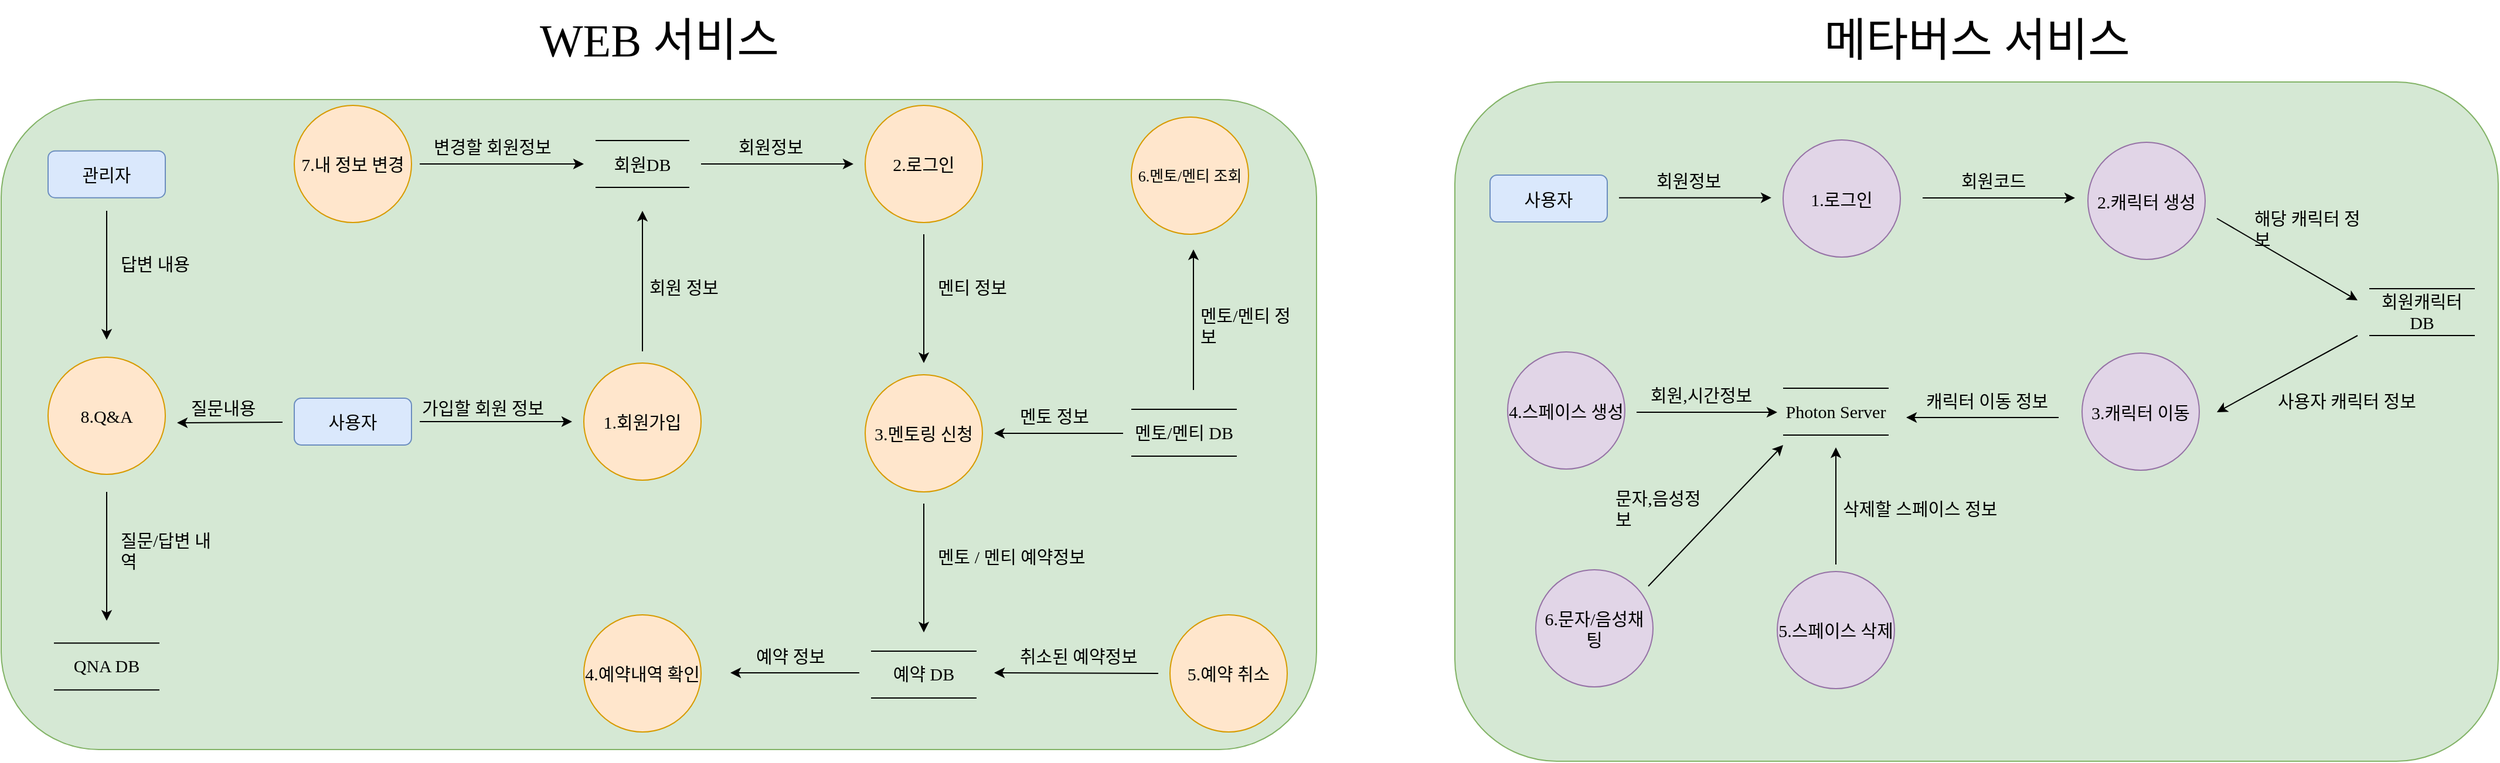 <mxfile version="17.1.3" type="device"><diagram id="-OunWYBne3AR_iL73mro" name="Page-1"><mxGraphModel dx="1778" dy="993" grid="1" gridSize="10" guides="1" tooltips="1" connect="1" arrows="1" fold="1" page="1" pageScale="1" pageWidth="1169" pageHeight="827" math="0" shadow="0"><root><mxCell id="0"/><mxCell id="1" parent="0"/><mxCell id="6_DLsamDY0g5jkmVOjVb-47" value="" style="rounded=1;whiteSpace=wrap;html=1;fontFamily=Jua;fontSource=https%3A%2F%2Ffonts.googleapis.com%2Fcss%3Ffamily%3DJua;fontSize=15;fillColor=#d5e8d4;strokeColor=#82b366;shadow=0;" parent="1" vertex="1"><mxGeometry x="30" y="125" width="1122" height="555" as="geometry"/></mxCell><mxCell id="6_DLsamDY0g5jkmVOjVb-2" value="&lt;font style=&quot;font-size: 15px&quot;&gt;1.회원가입&lt;/font&gt;" style="ellipse;whiteSpace=wrap;html=1;aspect=fixed;fillColor=#ffe6cc;strokeColor=#d79b00;fontFamily=Jua;fontSource=https%3A%2F%2Ffonts.googleapis.com%2Fcss%3Ffamily%3DJua;" parent="1" vertex="1"><mxGeometry x="527" y="350" width="100" height="100" as="geometry"/></mxCell><mxCell id="6_DLsamDY0g5jkmVOjVb-3" value="사용자" style="rounded=1;whiteSpace=wrap;html=1;fillColor=#dae8fc;strokeColor=#6c8ebf;fontSize=15;fontStyle=0;fontFamily=Jua;fontSource=https%3A%2F%2Ffonts.googleapis.com%2Fcss%3Ffamily%3DJua;" parent="1" vertex="1"><mxGeometry x="280" y="380" width="100" height="40" as="geometry"/></mxCell><mxCell id="6_DLsamDY0g5jkmVOjVb-4" value="&lt;font style=&quot;font-size: 15px&quot;&gt;2.로그인&lt;/font&gt;" style="ellipse;whiteSpace=wrap;html=1;aspect=fixed;fillColor=#ffe6cc;strokeColor=#d79b00;fontFamily=Jua;fontSource=https%3A%2F%2Ffonts.googleapis.com%2Fcss%3Ffamily%3DJua;" parent="1" vertex="1"><mxGeometry x="767" y="130" width="100" height="100" as="geometry"/></mxCell><mxCell id="6_DLsamDY0g5jkmVOjVb-5" value="" style="endArrow=none;html=1;rounded=0;fontFamily=Jua;fontSource=https%3A%2F%2Ffonts.googleapis.com%2Fcss%3Ffamily%3DJua;fontSize=15;fontStyle=0" parent="1" edge="1"><mxGeometry width="50" height="50" relative="1" as="geometry"><mxPoint x="537" y="160" as="sourcePoint"/><mxPoint x="617" y="160" as="targetPoint"/></mxGeometry></mxCell><mxCell id="6_DLsamDY0g5jkmVOjVb-6" value="" style="endArrow=none;html=1;rounded=0;fontFamily=Jua;fontSource=https%3A%2F%2Ffonts.googleapis.com%2Fcss%3Ffamily%3DJua;fontSize=15;fontStyle=0" parent="1" edge="1"><mxGeometry width="50" height="50" relative="1" as="geometry"><mxPoint x="537" y="200" as="sourcePoint"/><mxPoint x="617" y="200" as="targetPoint"/></mxGeometry></mxCell><mxCell id="6_DLsamDY0g5jkmVOjVb-8" value="회원DB" style="text;html=1;strokeColor=none;fillColor=none;align=center;verticalAlign=middle;whiteSpace=wrap;rounded=0;fontFamily=Jua;fontSource=https%3A%2F%2Ffonts.googleapis.com%2Fcss%3Ffamily%3DJua;fontSize=15;fontStyle=0" parent="1" vertex="1"><mxGeometry x="537" y="160" width="80" height="40" as="geometry"/></mxCell><mxCell id="6_DLsamDY0g5jkmVOjVb-9" value="" style="endArrow=classic;html=1;rounded=0;fontFamily=Jua;fontSource=https%3A%2F%2Ffonts.googleapis.com%2Fcss%3Ffamily%3DJua;fontSize=15;" parent="1" edge="1"><mxGeometry width="50" height="50" relative="1" as="geometry"><mxPoint x="577" y="340" as="sourcePoint"/><mxPoint x="577" y="220" as="targetPoint"/></mxGeometry></mxCell><mxCell id="6_DLsamDY0g5jkmVOjVb-10" value="회원 정보" style="text;html=1;strokeColor=none;fillColor=none;align=left;verticalAlign=middle;whiteSpace=wrap;rounded=0;fontFamily=Jua;fontSource=https%3A%2F%2Ffonts.googleapis.com%2Fcss%3Ffamily%3DJua;fontSize=15;fontStyle=0" parent="1" vertex="1"><mxGeometry x="581" y="270" width="90" height="30" as="geometry"/></mxCell><mxCell id="6_DLsamDY0g5jkmVOjVb-11" value="" style="endArrow=classic;html=1;rounded=0;fontFamily=Jua;fontSource=https%3A%2F%2Ffonts.googleapis.com%2Fcss%3Ffamily%3DJua;fontSize=15;" parent="1" edge="1"><mxGeometry width="50" height="50" relative="1" as="geometry"><mxPoint x="387" y="400" as="sourcePoint"/><mxPoint x="517" y="400" as="targetPoint"/></mxGeometry></mxCell><mxCell id="6_DLsamDY0g5jkmVOjVb-12" value="가입할 회원 정보" style="text;html=1;strokeColor=none;fillColor=none;align=left;verticalAlign=middle;whiteSpace=wrap;rounded=0;fontFamily=Jua;fontSource=https%3A%2F%2Ffonts.googleapis.com%2Fcss%3Ffamily%3DJua;fontSize=15;fontStyle=0" parent="1" vertex="1"><mxGeometry x="387" y="373" width="120" height="30" as="geometry"/></mxCell><mxCell id="6_DLsamDY0g5jkmVOjVb-13" value="" style="endArrow=classic;html=1;rounded=0;fontFamily=Jua;fontSource=https%3A%2F%2Ffonts.googleapis.com%2Fcss%3Ffamily%3DJua;fontSize=15;" parent="1" edge="1"><mxGeometry width="50" height="50" relative="1" as="geometry"><mxPoint x="627" y="180" as="sourcePoint"/><mxPoint x="757" y="180" as="targetPoint"/></mxGeometry></mxCell><mxCell id="6_DLsamDY0g5jkmVOjVb-14" value="회원정보" style="text;html=1;strokeColor=none;fillColor=none;align=left;verticalAlign=middle;whiteSpace=wrap;rounded=0;fontFamily=Jua;fontSource=https%3A%2F%2Ffonts.googleapis.com%2Fcss%3Ffamily%3DJua;fontSize=15;fontStyle=0" parent="1" vertex="1"><mxGeometry x="657" y="150" width="90" height="30" as="geometry"/></mxCell><mxCell id="6_DLsamDY0g5jkmVOjVb-15" value="&lt;span style=&quot;font-size: 15px&quot;&gt;3.멘토링 신청&lt;/span&gt;" style="ellipse;whiteSpace=wrap;html=1;aspect=fixed;fillColor=#ffe6cc;strokeColor=#d79b00;fontFamily=Jua;fontSource=https%3A%2F%2Ffonts.googleapis.com%2Fcss%3Ffamily%3DJua;" parent="1" vertex="1"><mxGeometry x="767" y="360" width="100" height="100" as="geometry"/></mxCell><mxCell id="6_DLsamDY0g5jkmVOjVb-16" value="" style="endArrow=none;html=1;rounded=0;fontFamily=Jua;fontSource=https%3A%2F%2Ffonts.googleapis.com%2Fcss%3Ffamily%3DJua;fontSize=15;fontStyle=0" parent="1" edge="1"><mxGeometry width="50" height="50" relative="1" as="geometry"><mxPoint x="994" y="389.5" as="sourcePoint"/><mxPoint x="1084" y="389.5" as="targetPoint"/></mxGeometry></mxCell><mxCell id="6_DLsamDY0g5jkmVOjVb-17" value="" style="endArrow=none;html=1;rounded=0;fontFamily=Jua;fontSource=https%3A%2F%2Ffonts.googleapis.com%2Fcss%3Ffamily%3DJua;fontSize=15;fontStyle=0" parent="1" edge="1"><mxGeometry width="50" height="50" relative="1" as="geometry"><mxPoint x="994" y="429.5" as="sourcePoint"/><mxPoint x="1084" y="429.5" as="targetPoint"/></mxGeometry></mxCell><mxCell id="6_DLsamDY0g5jkmVOjVb-18" value="멘토/멘티 DB" style="text;html=1;strokeColor=none;fillColor=none;align=center;verticalAlign=middle;whiteSpace=wrap;rounded=0;fontFamily=Jua;fontSource=https%3A%2F%2Ffonts.googleapis.com%2Fcss%3Ffamily%3DJua;fontSize=15;fontStyle=0" parent="1" vertex="1"><mxGeometry x="994" y="393.5" width="90" height="30" as="geometry"/></mxCell><mxCell id="6_DLsamDY0g5jkmVOjVb-19" value="" style="endArrow=classic;html=1;rounded=0;fontFamily=Jua;fontSource=https%3A%2F%2Ffonts.googleapis.com%2Fcss%3Ffamily%3DJua;fontSize=15;" parent="1" edge="1"><mxGeometry width="50" height="50" relative="1" as="geometry"><mxPoint x="817" y="240" as="sourcePoint"/><mxPoint x="817" y="350" as="targetPoint"/></mxGeometry></mxCell><mxCell id="6_DLsamDY0g5jkmVOjVb-22" value="&lt;span style=&quot;font-size: 15px&quot;&gt;4.예약내역 확인&lt;/span&gt;" style="ellipse;whiteSpace=wrap;html=1;aspect=fixed;fillColor=#ffe6cc;strokeColor=#d79b00;fontFamily=Jua;fontSource=https%3A%2F%2Ffonts.googleapis.com%2Fcss%3Ffamily%3DJua;" parent="1" vertex="1"><mxGeometry x="527" y="565" width="100" height="100" as="geometry"/></mxCell><mxCell id="6_DLsamDY0g5jkmVOjVb-23" value="" style="endArrow=none;html=1;rounded=0;fontFamily=Jua;fontSource=https%3A%2F%2Ffonts.googleapis.com%2Fcss%3Ffamily%3DJua;fontSize=15;fontStyle=0" parent="1" edge="1"><mxGeometry width="50" height="50" relative="1" as="geometry"><mxPoint x="772" y="596" as="sourcePoint"/><mxPoint x="862" y="596" as="targetPoint"/></mxGeometry></mxCell><mxCell id="6_DLsamDY0g5jkmVOjVb-24" value="" style="endArrow=none;html=1;rounded=0;fontFamily=Jua;fontSource=https%3A%2F%2Ffonts.googleapis.com%2Fcss%3Ffamily%3DJua;fontSize=15;fontStyle=0" parent="1" edge="1"><mxGeometry width="50" height="50" relative="1" as="geometry"><mxPoint x="772" y="636" as="sourcePoint"/><mxPoint x="862" y="636" as="targetPoint"/></mxGeometry></mxCell><mxCell id="6_DLsamDY0g5jkmVOjVb-25" value="예약 DB" style="text;html=1;strokeColor=none;fillColor=none;align=center;verticalAlign=middle;whiteSpace=wrap;rounded=0;fontFamily=Jua;fontSource=https%3A%2F%2Ffonts.googleapis.com%2Fcss%3Ffamily%3DJua;fontSize=15;fontStyle=0" parent="1" vertex="1"><mxGeometry x="772" y="600" width="90" height="30" as="geometry"/></mxCell><mxCell id="6_DLsamDY0g5jkmVOjVb-26" value="" style="endArrow=classic;html=1;rounded=0;fontFamily=Jua;fontSource=https%3A%2F%2Ffonts.googleapis.com%2Fcss%3Ffamily%3DJua;fontSize=15;" parent="1" edge="1"><mxGeometry width="50" height="50" relative="1" as="geometry"><mxPoint x="762" y="614.5" as="sourcePoint"/><mxPoint x="652" y="614.5" as="targetPoint"/></mxGeometry></mxCell><mxCell id="6_DLsamDY0g5jkmVOjVb-27" value="예약 정보" style="text;html=1;strokeColor=none;fillColor=none;align=left;verticalAlign=middle;whiteSpace=wrap;rounded=0;fontFamily=Jua;fontSource=https%3A%2F%2Ffonts.googleapis.com%2Fcss%3Ffamily%3DJua;fontSize=15;fontStyle=0" parent="1" vertex="1"><mxGeometry x="672" y="584.5" width="90" height="30" as="geometry"/></mxCell><mxCell id="6_DLsamDY0g5jkmVOjVb-29" value="멘티 정보" style="text;html=1;strokeColor=none;fillColor=none;align=left;verticalAlign=middle;whiteSpace=wrap;rounded=0;fontFamily=Jua;fontSource=https%3A%2F%2Ffonts.googleapis.com%2Fcss%3Ffamily%3DJua;fontSize=15;fontStyle=0" parent="1" vertex="1"><mxGeometry x="827" y="270" width="90" height="30" as="geometry"/></mxCell><mxCell id="6_DLsamDY0g5jkmVOjVb-31" value="" style="endArrow=classic;html=1;rounded=0;fontFamily=Jua;fontSource=https%3A%2F%2Ffonts.googleapis.com%2Fcss%3Ffamily%3DJua;fontSize=15;" parent="1" edge="1"><mxGeometry width="50" height="50" relative="1" as="geometry"><mxPoint x="987" y="410" as="sourcePoint"/><mxPoint x="877" y="410" as="targetPoint"/></mxGeometry></mxCell><mxCell id="6_DLsamDY0g5jkmVOjVb-32" value="멘토 정보" style="text;html=1;strokeColor=none;fillColor=none;align=left;verticalAlign=middle;whiteSpace=wrap;rounded=0;fontFamily=Jua;fontSource=https%3A%2F%2Ffonts.googleapis.com%2Fcss%3Ffamily%3DJua;fontSize=15;fontStyle=0" parent="1" vertex="1"><mxGeometry x="897" y="380" width="90" height="30" as="geometry"/></mxCell><mxCell id="6_DLsamDY0g5jkmVOjVb-33" value="" style="endArrow=classic;html=1;rounded=0;fontFamily=Jua;fontSource=https%3A%2F%2Ffonts.googleapis.com%2Fcss%3Ffamily%3DJua;fontSize=15;" parent="1" edge="1"><mxGeometry width="50" height="50" relative="1" as="geometry"><mxPoint x="817" y="470" as="sourcePoint"/><mxPoint x="817" y="580" as="targetPoint"/></mxGeometry></mxCell><mxCell id="6_DLsamDY0g5jkmVOjVb-34" value="멘토 / 멘티 예약정보" style="text;html=1;strokeColor=none;fillColor=none;align=left;verticalAlign=middle;whiteSpace=wrap;rounded=0;fontFamily=Jua;fontSource=https%3A%2F%2Ffonts.googleapis.com%2Fcss%3Ffamily%3DJua;fontSize=15;fontStyle=0" parent="1" vertex="1"><mxGeometry x="827" y="500" width="140" height="30" as="geometry"/></mxCell><mxCell id="6_DLsamDY0g5jkmVOjVb-37" value="&lt;span style=&quot;font-size: 15px&quot;&gt;5.예약 취소&lt;br&gt;&lt;/span&gt;" style="ellipse;whiteSpace=wrap;html=1;aspect=fixed;fillColor=#ffe6cc;strokeColor=#d79b00;fontFamily=Jua;fontSource=https%3A%2F%2Ffonts.googleapis.com%2Fcss%3Ffamily%3DJua;" parent="1" vertex="1"><mxGeometry x="1027" y="565" width="100" height="100" as="geometry"/></mxCell><mxCell id="6_DLsamDY0g5jkmVOjVb-38" value="" style="endArrow=classic;html=1;rounded=0;fontFamily=Jua;fontSource=https%3A%2F%2Ffonts.googleapis.com%2Fcss%3Ffamily%3DJua;fontSize=15;" parent="1" edge="1"><mxGeometry width="50" height="50" relative="1" as="geometry"><mxPoint x="1017" y="615" as="sourcePoint"/><mxPoint x="877" y="614.5" as="targetPoint"/></mxGeometry></mxCell><mxCell id="6_DLsamDY0g5jkmVOjVb-39" value="취소된 예약정보" style="text;html=1;strokeColor=none;fillColor=none;align=left;verticalAlign=middle;whiteSpace=wrap;rounded=0;fontFamily=Jua;fontSource=https%3A%2F%2Ffonts.googleapis.com%2Fcss%3Ffamily%3DJua;fontSize=15;fontStyle=0" parent="1" vertex="1"><mxGeometry x="897" y="584.5" width="110" height="30" as="geometry"/></mxCell><mxCell id="6_DLsamDY0g5jkmVOjVb-40" value="&lt;span style=&quot;font-size: 13px;&quot;&gt;6.멘토/멘티 조회&lt;br style=&quot;font-size: 13px;&quot;&gt;&lt;/span&gt;" style="ellipse;whiteSpace=wrap;html=1;aspect=fixed;fillColor=#ffe6cc;strokeColor=#d79b00;fontFamily=Jua;fontSource=https%3A%2F%2Ffonts.googleapis.com%2Fcss%3Ffamily%3DJua;fontSize=13;" parent="1" vertex="1"><mxGeometry x="994" y="140" width="100" height="100" as="geometry"/></mxCell><mxCell id="6_DLsamDY0g5jkmVOjVb-41" value="" style="endArrow=classic;html=1;rounded=0;fontFamily=Jua;fontSource=https%3A%2F%2Ffonts.googleapis.com%2Fcss%3Ffamily%3DJua;fontSize=15;" parent="1" edge="1"><mxGeometry width="50" height="50" relative="1" as="geometry"><mxPoint x="1047" y="373" as="sourcePoint"/><mxPoint x="1047" y="253" as="targetPoint"/></mxGeometry></mxCell><mxCell id="6_DLsamDY0g5jkmVOjVb-42" value="멘토/멘티 정보" style="text;html=1;strokeColor=none;fillColor=none;align=left;verticalAlign=middle;whiteSpace=wrap;rounded=0;fontFamily=Jua;fontSource=https%3A%2F%2Ffonts.googleapis.com%2Fcss%3Ffamily%3DJua;fontSize=15;fontStyle=0" parent="1" vertex="1"><mxGeometry x="1051" y="303" width="90" height="30" as="geometry"/></mxCell><mxCell id="6_DLsamDY0g5jkmVOjVb-43" value="&lt;span style=&quot;font-size: 15px&quot;&gt;7.내 정보 변경&lt;br&gt;&lt;/span&gt;" style="ellipse;whiteSpace=wrap;html=1;aspect=fixed;fillColor=#ffe6cc;strokeColor=#d79b00;fontFamily=Jua;fontSource=https%3A%2F%2Ffonts.googleapis.com%2Fcss%3Ffamily%3DJua;" parent="1" vertex="1"><mxGeometry x="280" y="130" width="100" height="100" as="geometry"/></mxCell><mxCell id="6_DLsamDY0g5jkmVOjVb-44" value="" style="endArrow=classic;html=1;rounded=0;fontFamily=Jua;fontSource=https%3A%2F%2Ffonts.googleapis.com%2Fcss%3Ffamily%3DJua;fontSize=15;" parent="1" edge="1"><mxGeometry width="50" height="50" relative="1" as="geometry"><mxPoint x="387" y="180" as="sourcePoint"/><mxPoint x="527" y="180" as="targetPoint"/></mxGeometry></mxCell><mxCell id="6_DLsamDY0g5jkmVOjVb-45" value="변경할 회원정보" style="text;html=1;strokeColor=none;fillColor=none;align=left;verticalAlign=middle;whiteSpace=wrap;rounded=0;fontFamily=Jua;fontSource=https%3A%2F%2Ffonts.googleapis.com%2Fcss%3Ffamily%3DJua;fontSize=15;fontStyle=0" parent="1" vertex="1"><mxGeometry x="397" y="150" width="110" height="30" as="geometry"/></mxCell><mxCell id="6_DLsamDY0g5jkmVOjVb-48" value="WEB 서비스" style="text;html=1;strokeColor=none;fillColor=none;align=center;verticalAlign=middle;whiteSpace=wrap;rounded=0;shadow=0;fontFamily=Jua;fontSource=https%3A%2F%2Ffonts.googleapis.com%2Fcss%3Ffamily%3DJua;fontSize=39;" parent="1" vertex="1"><mxGeometry x="451.5" y="40" width="279" height="70" as="geometry"/></mxCell><mxCell id="6_DLsamDY0g5jkmVOjVb-49" value="" style="rounded=1;whiteSpace=wrap;html=1;fontFamily=Jua;fontSource=https%3A%2F%2Ffonts.googleapis.com%2Fcss%3Ffamily%3DJua;fontSize=15;fillColor=#d5e8d4;strokeColor=#82b366;shadow=0;" parent="1" vertex="1"><mxGeometry x="1270" y="110" width="890" height="580" as="geometry"/></mxCell><mxCell id="6_DLsamDY0g5jkmVOjVb-50" value="메타버스 서비스" style="text;html=1;strokeColor=none;fillColor=none;align=center;verticalAlign=middle;whiteSpace=wrap;rounded=0;shadow=0;fontFamily=Jua;fontSource=https%3A%2F%2Ffonts.googleapis.com%2Fcss%3Ffamily%3DJua;fontSize=39;" parent="1" vertex="1"><mxGeometry x="1575.5" y="40" width="279" height="70" as="geometry"/></mxCell><mxCell id="6_DLsamDY0g5jkmVOjVb-51" value="사용자" style="rounded=1;whiteSpace=wrap;html=1;fillColor=#dae8fc;strokeColor=#6c8ebf;fontSize=15;fontStyle=0;fontFamily=Jua;fontSource=https%3A%2F%2Ffonts.googleapis.com%2Fcss%3Ffamily%3DJua;" parent="1" vertex="1"><mxGeometry x="1300" y="189.5" width="100" height="40" as="geometry"/></mxCell><mxCell id="6_DLsamDY0g5jkmVOjVb-52" value="&lt;font style=&quot;font-size: 15px&quot;&gt;1.로그인&lt;/font&gt;" style="ellipse;whiteSpace=wrap;html=1;aspect=fixed;fillColor=#e1d5e7;strokeColor=#9673a6;fontFamily=Jua;fontSource=https%3A%2F%2Ffonts.googleapis.com%2Fcss%3Ffamily%3DJua;" parent="1" vertex="1"><mxGeometry x="1550" y="159.5" width="100" height="100" as="geometry"/></mxCell><mxCell id="6_DLsamDY0g5jkmVOjVb-53" value="" style="endArrow=classic;html=1;rounded=0;fontFamily=Jua;fontSource=https%3A%2F%2Ffonts.googleapis.com%2Fcss%3Ffamily%3DJua;fontSize=15;" parent="1" edge="1"><mxGeometry width="50" height="50" relative="1" as="geometry"><mxPoint x="1410" y="208.82" as="sourcePoint"/><mxPoint x="1540" y="208.82" as="targetPoint"/></mxGeometry></mxCell><mxCell id="6_DLsamDY0g5jkmVOjVb-54" value="회원정보" style="text;html=1;strokeColor=none;fillColor=none;align=left;verticalAlign=middle;whiteSpace=wrap;rounded=0;fontFamily=Jua;fontSource=https%3A%2F%2Ffonts.googleapis.com%2Fcss%3Ffamily%3DJua;fontSize=15;fontStyle=0" parent="1" vertex="1"><mxGeometry x="1440" y="178.82" width="90" height="30" as="geometry"/></mxCell><mxCell id="6_DLsamDY0g5jkmVOjVb-55" value="&lt;font style=&quot;font-size: 15px&quot;&gt;2.캐릭터 생성&lt;/font&gt;" style="ellipse;whiteSpace=wrap;html=1;aspect=fixed;fillColor=#e1d5e7;strokeColor=#9673a6;fontFamily=Jua;fontSource=https%3A%2F%2Ffonts.googleapis.com%2Fcss%3Ffamily%3DJua;" parent="1" vertex="1"><mxGeometry x="1810" y="161.5" width="100" height="100" as="geometry"/></mxCell><mxCell id="6_DLsamDY0g5jkmVOjVb-56" value="" style="endArrow=classic;html=1;rounded=0;fontFamily=Jua;fontSource=https%3A%2F%2Ffonts.googleapis.com%2Fcss%3Ffamily%3DJua;fontSize=15;" parent="1" edge="1"><mxGeometry width="50" height="50" relative="1" as="geometry"><mxPoint x="1669" y="209.0" as="sourcePoint"/><mxPoint x="1799" y="209.0" as="targetPoint"/></mxGeometry></mxCell><mxCell id="6_DLsamDY0g5jkmVOjVb-57" value="회원코드" style="text;html=1;strokeColor=none;fillColor=none;align=left;verticalAlign=middle;whiteSpace=wrap;rounded=0;fontFamily=Jua;fontSource=https%3A%2F%2Ffonts.googleapis.com%2Fcss%3Ffamily%3DJua;fontSize=15;fontStyle=0" parent="1" vertex="1"><mxGeometry x="1700" y="179" width="90" height="30" as="geometry"/></mxCell><mxCell id="6_DLsamDY0g5jkmVOjVb-58" value="" style="endArrow=none;html=1;rounded=0;fontFamily=Jua;fontSource=https%3A%2F%2Ffonts.googleapis.com%2Fcss%3Ffamily%3DJua;fontSize=15;fontStyle=0" parent="1" edge="1"><mxGeometry width="50" height="50" relative="1" as="geometry"><mxPoint x="2050" y="286.5" as="sourcePoint"/><mxPoint x="2140" y="286.5" as="targetPoint"/></mxGeometry></mxCell><mxCell id="6_DLsamDY0g5jkmVOjVb-59" value="" style="endArrow=none;html=1;rounded=0;fontFamily=Jua;fontSource=https%3A%2F%2Ffonts.googleapis.com%2Fcss%3Ffamily%3DJua;fontSize=15;fontStyle=0" parent="1" edge="1"><mxGeometry width="50" height="50" relative="1" as="geometry"><mxPoint x="2050" y="326.5" as="sourcePoint"/><mxPoint x="2140" y="326.5" as="targetPoint"/></mxGeometry></mxCell><mxCell id="6_DLsamDY0g5jkmVOjVb-60" value="회원캐릭터 DB" style="text;html=1;strokeColor=none;fillColor=none;align=center;verticalAlign=middle;whiteSpace=wrap;rounded=0;fontFamily=Jua;fontSource=https%3A%2F%2Ffonts.googleapis.com%2Fcss%3Ffamily%3DJua;fontSize=15;fontStyle=0" parent="1" vertex="1"><mxGeometry x="2050" y="290.5" width="90" height="30" as="geometry"/></mxCell><mxCell id="6_DLsamDY0g5jkmVOjVb-61" value="" style="endArrow=classic;html=1;rounded=0;fontFamily=Jua;fontSource=https%3A%2F%2Ffonts.googleapis.com%2Fcss%3Ffamily%3DJua;fontSize=15;" parent="1" edge="1"><mxGeometry width="50" height="50" relative="1" as="geometry"><mxPoint x="1920" y="226.5" as="sourcePoint"/><mxPoint x="2040" y="296.5" as="targetPoint"/></mxGeometry></mxCell><mxCell id="6_DLsamDY0g5jkmVOjVb-62" value="해당 캐릭터 정보" style="text;html=1;strokeColor=none;fillColor=none;align=left;verticalAlign=middle;whiteSpace=wrap;rounded=0;fontFamily=Jua;fontSource=https%3A%2F%2Ffonts.googleapis.com%2Fcss%3Ffamily%3DJua;fontSize=15;fontStyle=0" parent="1" vertex="1"><mxGeometry x="1950" y="219.5" width="106" height="30" as="geometry"/></mxCell><mxCell id="6_DLsamDY0g5jkmVOjVb-63" value="&lt;font style=&quot;font-size: 15px&quot;&gt;3.캐릭터 이동&lt;/font&gt;" style="ellipse;whiteSpace=wrap;html=1;aspect=fixed;fillColor=#e1d5e7;strokeColor=#9673a6;fontFamily=Jua;fontSource=https%3A%2F%2Ffonts.googleapis.com%2Fcss%3Ffamily%3DJua;" parent="1" vertex="1"><mxGeometry x="1805" y="341.5" width="100" height="100" as="geometry"/></mxCell><mxCell id="6_DLsamDY0g5jkmVOjVb-64" value="" style="endArrow=none;html=1;rounded=0;fontFamily=Jua;fontSource=https%3A%2F%2Ffonts.googleapis.com%2Fcss%3Ffamily%3DJua;fontSize=15;fontStyle=0" parent="1" edge="1"><mxGeometry width="50" height="50" relative="1" as="geometry"><mxPoint x="1550" y="371.5" as="sourcePoint"/><mxPoint x="1640" y="371.5" as="targetPoint"/></mxGeometry></mxCell><mxCell id="6_DLsamDY0g5jkmVOjVb-65" value="" style="endArrow=none;html=1;rounded=0;fontFamily=Jua;fontSource=https%3A%2F%2Ffonts.googleapis.com%2Fcss%3Ffamily%3DJua;fontSize=15;fontStyle=0" parent="1" edge="1"><mxGeometry width="50" height="50" relative="1" as="geometry"><mxPoint x="1550" y="411.5" as="sourcePoint"/><mxPoint x="1640" y="411.5" as="targetPoint"/></mxGeometry></mxCell><mxCell id="6_DLsamDY0g5jkmVOjVb-66" value="Photon Server" style="text;html=1;strokeColor=none;fillColor=none;align=center;verticalAlign=middle;whiteSpace=wrap;rounded=0;fontFamily=Jua;fontSource=https%3A%2F%2Ffonts.googleapis.com%2Fcss%3Ffamily%3DJua;fontSize=15;fontStyle=0" parent="1" vertex="1"><mxGeometry x="1550" y="375.5" width="90" height="30" as="geometry"/></mxCell><mxCell id="6_DLsamDY0g5jkmVOjVb-67" value="" style="endArrow=classic;html=1;rounded=0;fontFamily=Jua;fontSource=https%3A%2F%2Ffonts.googleapis.com%2Fcss%3Ffamily%3DJua;fontSize=15;" parent="1" edge="1"><mxGeometry width="50" height="50" relative="1" as="geometry"><mxPoint x="1785" y="396.5" as="sourcePoint"/><mxPoint x="1655" y="396.5" as="targetPoint"/></mxGeometry></mxCell><mxCell id="6_DLsamDY0g5jkmVOjVb-68" value="캐릭터 이동 정보" style="text;html=1;strokeColor=none;fillColor=none;align=left;verticalAlign=middle;whiteSpace=wrap;rounded=0;fontFamily=Jua;fontSource=https%3A%2F%2Ffonts.googleapis.com%2Fcss%3Ffamily%3DJua;fontSize=15;fontStyle=0" parent="1" vertex="1"><mxGeometry x="1670" y="366.5" width="110" height="30" as="geometry"/></mxCell><mxCell id="6_DLsamDY0g5jkmVOjVb-70" value="&lt;font style=&quot;font-size: 15px&quot;&gt;4.스페이스 생성&lt;/font&gt;" style="ellipse;whiteSpace=wrap;html=1;aspect=fixed;fillColor=#e1d5e7;strokeColor=#9673a6;fontFamily=Jua;fontSource=https%3A%2F%2Ffonts.googleapis.com%2Fcss%3Ffamily%3DJua;" parent="1" vertex="1"><mxGeometry x="1315" y="340.5" width="100" height="100" as="geometry"/></mxCell><mxCell id="6_DLsamDY0g5jkmVOjVb-71" value="" style="endArrow=classic;html=1;rounded=0;fontFamily=Jua;fontSource=https%3A%2F%2Ffonts.googleapis.com%2Fcss%3Ffamily%3DJua;fontSize=13;" parent="1" edge="1"><mxGeometry width="50" height="50" relative="1" as="geometry"><mxPoint x="1425" y="392" as="sourcePoint"/><mxPoint x="1545" y="392" as="targetPoint"/></mxGeometry></mxCell><mxCell id="6_DLsamDY0g5jkmVOjVb-72" value="회원,시간정보" style="text;html=1;strokeColor=none;fillColor=none;align=left;verticalAlign=middle;whiteSpace=wrap;rounded=0;fontFamily=Jua;fontSource=https%3A%2F%2Ffonts.googleapis.com%2Fcss%3Ffamily%3DJua;fontSize=15;fontStyle=0" parent="1" vertex="1"><mxGeometry x="1435" y="362" width="90" height="30" as="geometry"/></mxCell><mxCell id="6_DLsamDY0g5jkmVOjVb-73" value="&lt;font style=&quot;font-size: 15px&quot;&gt;5.스페이스 삭제&lt;/font&gt;" style="ellipse;whiteSpace=wrap;html=1;aspect=fixed;fillColor=#e1d5e7;strokeColor=#9673a6;fontFamily=Jua;fontSource=https%3A%2F%2Ffonts.googleapis.com%2Fcss%3Ffamily%3DJua;" parent="1" vertex="1"><mxGeometry x="1545" y="528" width="100" height="100" as="geometry"/></mxCell><mxCell id="6_DLsamDY0g5jkmVOjVb-74" value="" style="endArrow=classic;html=1;rounded=0;fontFamily=Jua;fontSource=https%3A%2F%2Ffonts.googleapis.com%2Fcss%3Ffamily%3DJua;fontSize=15;" parent="1" edge="1"><mxGeometry width="50" height="50" relative="1" as="geometry"><mxPoint x="1595" y="522" as="sourcePoint"/><mxPoint x="1595" y="422" as="targetPoint"/></mxGeometry></mxCell><mxCell id="6_DLsamDY0g5jkmVOjVb-75" value="삭제할 스페이스 정보" style="text;html=1;strokeColor=none;fillColor=none;align=left;verticalAlign=middle;whiteSpace=wrap;rounded=0;fontFamily=Jua;fontSource=https%3A%2F%2Ffonts.googleapis.com%2Fcss%3Ffamily%3DJua;fontSize=15;fontStyle=0" parent="1" vertex="1"><mxGeometry x="1599" y="459" width="136" height="30" as="geometry"/></mxCell><mxCell id="6_DLsamDY0g5jkmVOjVb-77" value="&lt;font style=&quot;font-size: 15px&quot;&gt;6.문자/음성채팅&lt;/font&gt;" style="ellipse;whiteSpace=wrap;html=1;aspect=fixed;fillColor=#e1d5e7;strokeColor=#9673a6;fontFamily=Jua;fontSource=https%3A%2F%2Ffonts.googleapis.com%2Fcss%3Ffamily%3DJua;" parent="1" vertex="1"><mxGeometry x="1339" y="526.5" width="100" height="100" as="geometry"/></mxCell><mxCell id="6_DLsamDY0g5jkmVOjVb-78" value="" style="endArrow=classic;html=1;rounded=0;fontFamily=Jua;fontSource=https%3A%2F%2Ffonts.googleapis.com%2Fcss%3Ffamily%3DJua;fontSize=13;" parent="1" edge="1"><mxGeometry width="50" height="50" relative="1" as="geometry"><mxPoint x="1435" y="540.5" as="sourcePoint"/><mxPoint x="1550" y="420" as="targetPoint"/></mxGeometry></mxCell><mxCell id="6_DLsamDY0g5jkmVOjVb-79" value="문자,음성정보" style="text;html=1;strokeColor=none;fillColor=none;align=left;verticalAlign=middle;whiteSpace=wrap;rounded=0;fontFamily=Jua;fontSource=https%3A%2F%2Ffonts.googleapis.com%2Fcss%3Ffamily%3DJua;fontSize=15;fontStyle=0" parent="1" vertex="1"><mxGeometry x="1405" y="459" width="80" height="30" as="geometry"/></mxCell><mxCell id="6_DLsamDY0g5jkmVOjVb-80" value="" style="endArrow=classic;html=1;rounded=0;fontFamily=Jua;fontSource=https%3A%2F%2Ffonts.googleapis.com%2Fcss%3Ffamily%3DJua;fontSize=15;" parent="1" edge="1"><mxGeometry width="50" height="50" relative="1" as="geometry"><mxPoint x="2040" y="326.5" as="sourcePoint"/><mxPoint x="1920" y="392" as="targetPoint"/></mxGeometry></mxCell><mxCell id="6_DLsamDY0g5jkmVOjVb-81" value="사용자 캐릭터 정보" style="text;html=1;strokeColor=none;fillColor=none;align=left;verticalAlign=middle;whiteSpace=wrap;rounded=0;fontFamily=Jua;fontSource=https%3A%2F%2Ffonts.googleapis.com%2Fcss%3Ffamily%3DJua;fontSize=15;fontStyle=0" parent="1" vertex="1"><mxGeometry x="1970" y="366.5" width="125" height="30" as="geometry"/></mxCell><mxCell id="j9UiibSMIHHqkhnggHT5-1" value="" style="endArrow=none;html=1;rounded=0;fontFamily=Jua;fontSource=https%3A%2F%2Ffonts.googleapis.com%2Fcss%3Ffamily%3DJua;fontSize=15;fontStyle=0" edge="1" parent="1"><mxGeometry width="50" height="50" relative="1" as="geometry"><mxPoint x="75" y="589.09" as="sourcePoint"/><mxPoint x="165" y="589.09" as="targetPoint"/></mxGeometry></mxCell><mxCell id="j9UiibSMIHHqkhnggHT5-2" value="" style="endArrow=none;html=1;rounded=0;fontFamily=Jua;fontSource=https%3A%2F%2Ffonts.googleapis.com%2Fcss%3Ffamily%3DJua;fontSize=15;fontStyle=0" edge="1" parent="1"><mxGeometry width="50" height="50" relative="1" as="geometry"><mxPoint x="75" y="629.09" as="sourcePoint"/><mxPoint x="165" y="629.09" as="targetPoint"/></mxGeometry></mxCell><mxCell id="j9UiibSMIHHqkhnggHT5-3" value="QNA DB" style="text;html=1;strokeColor=none;fillColor=none;align=center;verticalAlign=middle;whiteSpace=wrap;rounded=0;fontFamily=Jua;fontSource=https%3A%2F%2Ffonts.googleapis.com%2Fcss%3Ffamily%3DJua;fontSize=15;fontStyle=0" vertex="1" parent="1"><mxGeometry x="75" y="593.09" width="90" height="30" as="geometry"/></mxCell><mxCell id="j9UiibSMIHHqkhnggHT5-4" value="" style="endArrow=classic;html=1;rounded=0;fontFamily=Jua;fontSource=https%3A%2F%2Ffonts.googleapis.com%2Fcss%3Ffamily%3DJua;fontSize=15;" edge="1" parent="1"><mxGeometry width="50" height="50" relative="1" as="geometry"><mxPoint x="270" y="400.5" as="sourcePoint"/><mxPoint x="180" y="401" as="targetPoint"/></mxGeometry></mxCell><mxCell id="j9UiibSMIHHqkhnggHT5-5" value="질문내용" style="text;html=1;strokeColor=none;fillColor=none;align=left;verticalAlign=middle;whiteSpace=wrap;rounded=0;fontFamily=Jua;fontSource=https%3A%2F%2Ffonts.googleapis.com%2Fcss%3Ffamily%3DJua;fontSize=15;fontStyle=0" vertex="1" parent="1"><mxGeometry x="190" y="373" width="140" height="30" as="geometry"/></mxCell><mxCell id="j9UiibSMIHHqkhnggHT5-6" value="관리자" style="rounded=1;whiteSpace=wrap;html=1;fillColor=#dae8fc;strokeColor=#6c8ebf;fontSize=15;fontStyle=0;fontFamily=Jua;fontSource=https%3A%2F%2Ffonts.googleapis.com%2Fcss%3Ffamily%3DJua;" vertex="1" parent="1"><mxGeometry x="70" y="168.82" width="100" height="40" as="geometry"/></mxCell><mxCell id="j9UiibSMIHHqkhnggHT5-7" value="&lt;span style=&quot;font-size: 15px&quot;&gt;8.Q&amp;amp;A&lt;br&gt;&lt;/span&gt;" style="ellipse;whiteSpace=wrap;html=1;aspect=fixed;fillColor=#ffe6cc;strokeColor=#d79b00;fontFamily=Jua;fontSource=https%3A%2F%2Ffonts.googleapis.com%2Fcss%3Ffamily%3DJua;" vertex="1" parent="1"><mxGeometry x="70" y="345" width="100" height="100" as="geometry"/></mxCell><mxCell id="j9UiibSMIHHqkhnggHT5-8" value="" style="endArrow=classic;html=1;rounded=0;fontFamily=Jua;fontSource=https%3A%2F%2Ffonts.googleapis.com%2Fcss%3Ffamily%3DJua;fontSize=15;" edge="1" parent="1"><mxGeometry width="50" height="50" relative="1" as="geometry"><mxPoint x="120" y="220" as="sourcePoint"/><mxPoint x="120" y="330" as="targetPoint"/></mxGeometry></mxCell><mxCell id="j9UiibSMIHHqkhnggHT5-9" value="답변 내용" style="text;html=1;strokeColor=none;fillColor=none;align=left;verticalAlign=middle;whiteSpace=wrap;rounded=0;fontFamily=Jua;fontSource=https%3A%2F%2Ffonts.googleapis.com%2Fcss%3Ffamily%3DJua;fontSize=15;fontStyle=0" vertex="1" parent="1"><mxGeometry x="130" y="249.5" width="90" height="30" as="geometry"/></mxCell><mxCell id="j9UiibSMIHHqkhnggHT5-10" value="" style="endArrow=classic;html=1;rounded=0;fontFamily=Jua;fontSource=https%3A%2F%2Ffonts.googleapis.com%2Fcss%3Ffamily%3DJua;fontSize=15;" edge="1" parent="1"><mxGeometry width="50" height="50" relative="1" as="geometry"><mxPoint x="120" y="460" as="sourcePoint"/><mxPoint x="120" y="570" as="targetPoint"/></mxGeometry></mxCell><mxCell id="j9UiibSMIHHqkhnggHT5-11" value="질문/답변 내역" style="text;html=1;strokeColor=none;fillColor=none;align=left;verticalAlign=middle;whiteSpace=wrap;rounded=0;fontFamily=Jua;fontSource=https%3A%2F%2Ffonts.googleapis.com%2Fcss%3Ffamily%3DJua;fontSize=15;fontStyle=0" vertex="1" parent="1"><mxGeometry x="130" y="495" width="90" height="30" as="geometry"/></mxCell></root></mxGraphModel></diagram></mxfile>